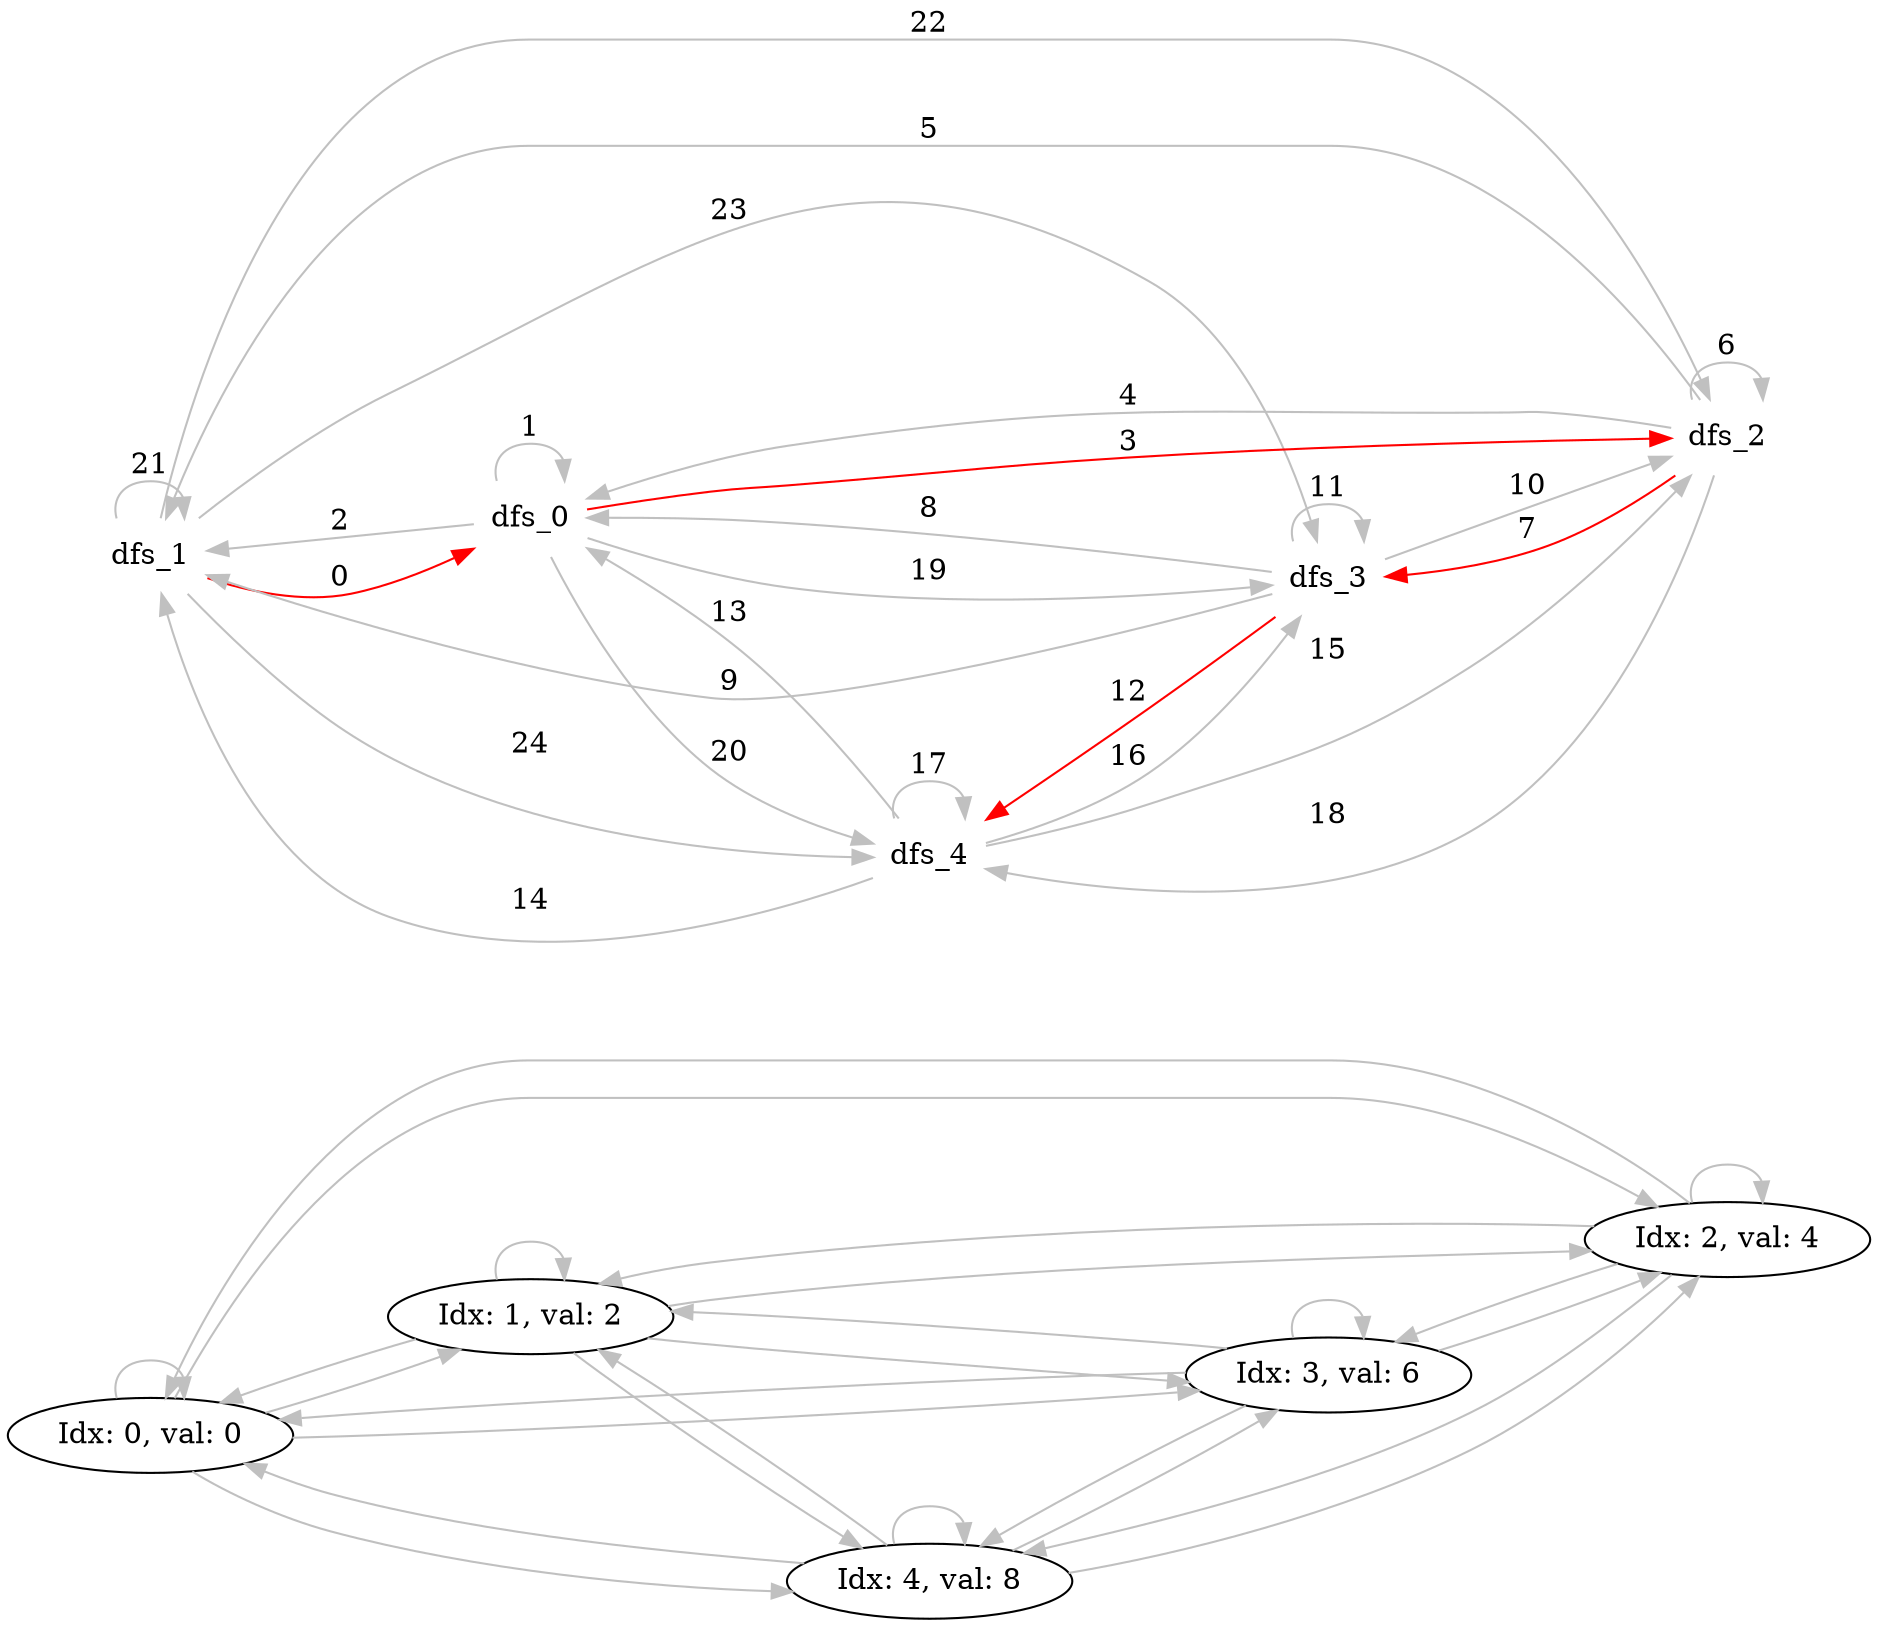 digraph g
{ 
node [shape=none]
rankdir="LR"
node_0_0
[ shape = oval; label = "Idx: 0, val: 0" ];
node_0_0 -> node_0_0 [  color=gray ]
node_0_0 -> node_1_0 [  color=gray ]
node_0_0 -> node_2_0 [  color=gray ]
node_0_0 -> node_3_0 [  color=gray ]
node_0_0 -> node_4_0 [  color=gray ]
node_1_0
[ shape = oval; label = "Idx: 1, val: 2" ];
node_1_0 -> node_0_0 [  color=gray ]
node_1_0 -> node_1_0 [  color=gray ]
node_1_0 -> node_2_0 [  color=gray ]
node_1_0 -> node_3_0 [  color=gray ]
node_1_0 -> node_4_0 [  color=gray ]
node_2_0
[ shape = oval; label = "Idx: 2, val: 4" ];
node_2_0 -> node_0_0 [  color=gray ]
node_2_0 -> node_1_0 [  color=gray ]
node_2_0 -> node_2_0 [  color=gray ]
node_2_0 -> node_3_0 [  color=gray ]
node_2_0 -> node_4_0 [  color=gray ]
node_3_0
[ shape = oval; label = "Idx: 3, val: 6" ];
node_3_0 -> node_0_0 [  color=gray ]
node_3_0 -> node_1_0 [  color=gray ]
node_3_0 -> node_2_0 [  color=gray ]
node_3_0 -> node_3_0 [  color=gray ]
node_3_0 -> node_4_0 [  color=gray ]
node_4_0
[ shape = oval; label = "Idx: 4, val: 8" ];
node_4_0 -> node_0_0 [  color=gray ]
node_4_0 -> node_1_0 [  color=gray ]
node_4_0 -> node_2_0 [  color=gray ]
node_4_0 -> node_3_0 [  color=gray ]
node_4_0 -> node_4_0 [  color=gray ]
dfs_1 -> dfs_0[color=red, label = "0"]
dfs_0 -> dfs_0[color=gray, label = "1"]
dfs_0 -> dfs_1[color=gray, label = "2"]
dfs_0 -> dfs_2[color=red, label = "3"]
dfs_2 -> dfs_0[color=gray, label = "4"]
dfs_2 -> dfs_1[color=gray, label = "5"]
dfs_2 -> dfs_2[color=gray, label = "6"]
dfs_2 -> dfs_3[color=red, label = "7"]
dfs_3 -> dfs_0[color=gray, label = "8"]
dfs_3 -> dfs_1[color=gray, label = "9"]
dfs_3 -> dfs_2[color=gray, label = "10"]
dfs_3 -> dfs_3[color=gray, label = "11"]
dfs_3 -> dfs_4[color=red, label = "12"]
dfs_4 -> dfs_0[color=gray, label = "13"]
dfs_4 -> dfs_1[color=gray, label = "14"]
dfs_4 -> dfs_2[color=gray, label = "15"]
dfs_4 -> dfs_3[color=gray, label = "16"]
dfs_4 -> dfs_4[color=gray, label = "17"]
dfs_2 -> dfs_4[color=gray, label = "18"]
dfs_0 -> dfs_3[color=gray, label = "19"]
dfs_0 -> dfs_4[color=gray, label = "20"]
dfs_1 -> dfs_1[color=gray, label = "21"]
dfs_1 -> dfs_2[color=gray, label = "22"]
dfs_1 -> dfs_3[color=gray, label = "23"]
dfs_1 -> dfs_4[color=gray, label = "24"]
}
